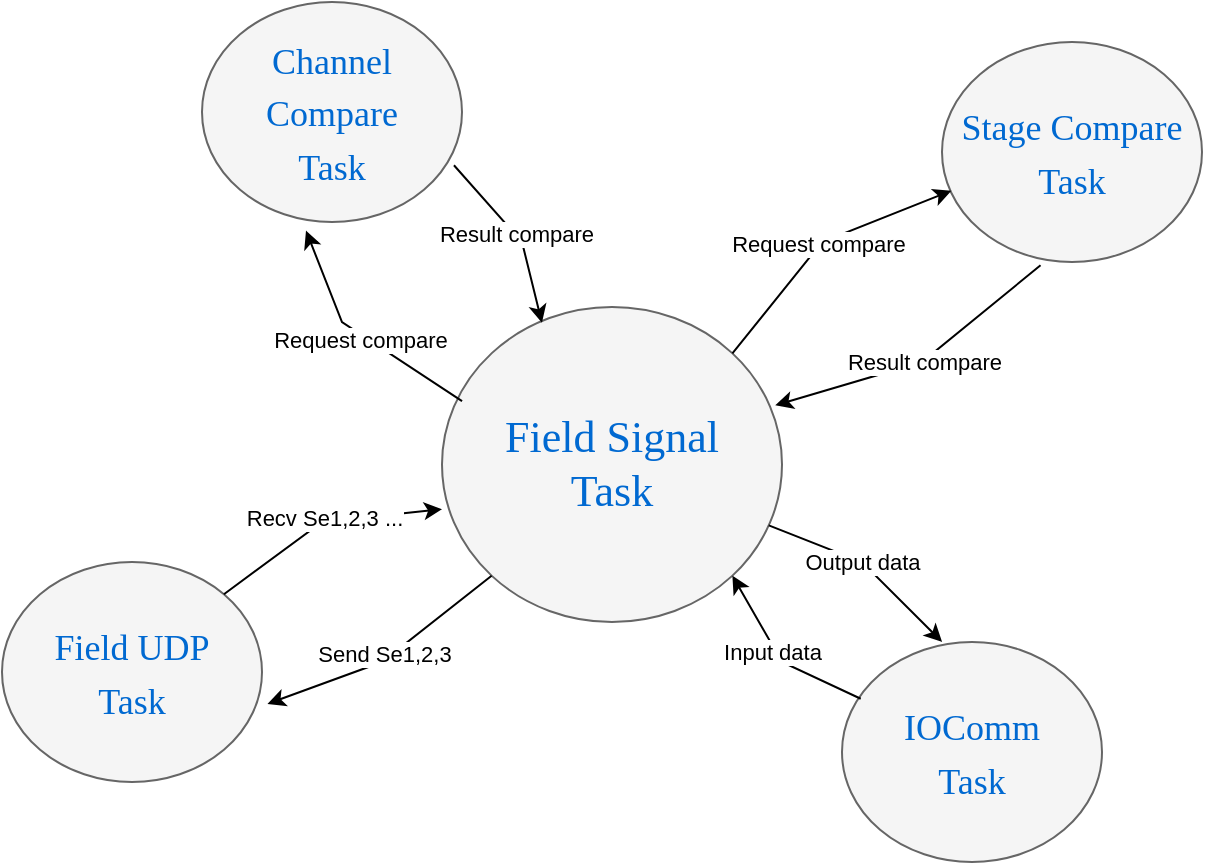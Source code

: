 <mxfile version="22.1.5" type="github" pages="6">
  <diagram name="Signal-Task-Context" id="dd472eb7-4b8b-5cd9-a60b-b15522922e76">
    <mxGraphModel dx="1125" dy="722" grid="1" gridSize="10" guides="1" tooltips="1" connect="1" arrows="1" fold="1" page="1" pageScale="1" pageWidth="1100" pageHeight="850" background="none" math="0" shadow="0">
      <root>
        <mxCell id="0" />
        <mxCell id="1" parent="0" />
        <mxCell id="374e34682ed331ee-1" value="Field Signal&lt;br&gt;Task" style="ellipse;whiteSpace=wrap;html=1;rounded=0;shadow=0;dashed=0;comic=0;fontFamily=Verdana;fontSize=22;fontColor=#0069D1;fillColor=#f5f5f5;strokeColor=#666666;" parent="1" vertex="1">
          <mxGeometry x="460" y="242.5" width="170" height="157.5" as="geometry" />
        </mxCell>
        <mxCell id="45236fa5f4b8e91a-6" value="&lt;font style=&quot;font-size: 18px;&quot;&gt;Channel Compare &lt;br&gt;Task&lt;/font&gt;" style="ellipse;whiteSpace=wrap;html=1;rounded=0;shadow=0;dashed=0;comic=0;fontFamily=Verdana;fontSize=22;fontColor=#0069D1;fillColor=#f5f5f5;strokeColor=#666666;" parent="1" vertex="1">
          <mxGeometry x="340" y="90" width="130" height="110" as="geometry" />
        </mxCell>
        <mxCell id="DyRFvoeUUXTJoBCo-EYL-1" value="&lt;font style=&quot;font-size: 18px;&quot;&gt;Stage Compare &lt;br&gt;Task&lt;/font&gt;" style="ellipse;whiteSpace=wrap;html=1;rounded=0;shadow=0;dashed=0;comic=0;fontFamily=Verdana;fontSize=22;fontColor=#0069D1;fillColor=#f5f5f5;strokeColor=#666666;" parent="1" vertex="1">
          <mxGeometry x="710" y="110" width="130" height="110" as="geometry" />
        </mxCell>
        <mxCell id="DyRFvoeUUXTJoBCo-EYL-2" value="&lt;font style=&quot;font-size: 18px;&quot;&gt;IOComm&lt;br&gt;Task&lt;/font&gt;" style="ellipse;whiteSpace=wrap;html=1;rounded=0;shadow=0;dashed=0;comic=0;fontFamily=Verdana;fontSize=22;fontColor=#0069D1;fillColor=#f5f5f5;strokeColor=#666666;" parent="1" vertex="1">
          <mxGeometry x="660" y="410" width="130" height="110" as="geometry" />
        </mxCell>
        <mxCell id="DyRFvoeUUXTJoBCo-EYL-6" value="&lt;font style=&quot;font-size: 18px;&quot;&gt;Field UDP&lt;br&gt;Task&lt;/font&gt;" style="ellipse;whiteSpace=wrap;html=1;rounded=0;shadow=0;dashed=0;comic=0;fontFamily=Verdana;fontSize=22;fontColor=#0069D1;fillColor=#f5f5f5;strokeColor=#666666;" parent="1" vertex="1">
          <mxGeometry x="240" y="370" width="130" height="110" as="geometry" />
        </mxCell>
        <mxCell id="DyRFvoeUUXTJoBCo-EYL-8" value="" style="endArrow=classic;html=1;rounded=0;entryX=0.036;entryY=0.676;entryDx=0;entryDy=0;entryPerimeter=0;exitX=1;exitY=0;exitDx=0;exitDy=0;" parent="1" source="374e34682ed331ee-1" target="DyRFvoeUUXTJoBCo-EYL-1" edge="1">
          <mxGeometry width="50" height="50" relative="1" as="geometry">
            <mxPoint x="520" y="330" as="sourcePoint" />
            <mxPoint x="570" y="280" as="targetPoint" />
            <Array as="points">
              <mxPoint x="650" y="210" />
            </Array>
          </mxGeometry>
        </mxCell>
        <mxCell id="DyRFvoeUUXTJoBCo-EYL-9" value="Request compare" style="edgeLabel;html=1;align=center;verticalAlign=middle;resizable=0;points=[];" parent="DyRFvoeUUXTJoBCo-EYL-8" vertex="1" connectable="0">
          <mxGeometry x="0.002" y="2" relative="1" as="geometry">
            <mxPoint y="1" as="offset" />
          </mxGeometry>
        </mxCell>
        <mxCell id="DyRFvoeUUXTJoBCo-EYL-10" value="" style="endArrow=classic;html=1;rounded=0;entryX=0.98;entryY=0.312;entryDx=0;entryDy=0;entryPerimeter=0;exitX=0.379;exitY=1.015;exitDx=0;exitDy=0;exitPerimeter=0;" parent="1" source="DyRFvoeUUXTJoBCo-EYL-1" target="374e34682ed331ee-1" edge="1">
          <mxGeometry width="50" height="50" relative="1" as="geometry">
            <mxPoint x="520" y="330" as="sourcePoint" />
            <mxPoint x="570" y="280" as="targetPoint" />
            <Array as="points">
              <mxPoint x="700" y="270" />
            </Array>
          </mxGeometry>
        </mxCell>
        <mxCell id="DyRFvoeUUXTJoBCo-EYL-11" value="Result compare" style="edgeLabel;html=1;align=center;verticalAlign=middle;resizable=0;points=[];" parent="DyRFvoeUUXTJoBCo-EYL-10" vertex="1" connectable="0">
          <mxGeometry x="-0.005" relative="1" as="geometry">
            <mxPoint as="offset" />
          </mxGeometry>
        </mxCell>
        <mxCell id="DyRFvoeUUXTJoBCo-EYL-12" value="" style="endArrow=classic;html=1;rounded=0;entryX=0.4;entryY=1.039;entryDx=0;entryDy=0;entryPerimeter=0;exitX=0.059;exitY=0.299;exitDx=0;exitDy=0;exitPerimeter=0;" parent="1" source="374e34682ed331ee-1" target="45236fa5f4b8e91a-6" edge="1">
          <mxGeometry width="50" height="50" relative="1" as="geometry">
            <mxPoint x="419" y="276" as="sourcePoint" />
            <mxPoint x="529" y="194" as="targetPoint" />
            <Array as="points">
              <mxPoint x="410" y="250" />
            </Array>
          </mxGeometry>
        </mxCell>
        <mxCell id="DyRFvoeUUXTJoBCo-EYL-13" value="Request compare" style="edgeLabel;html=1;align=center;verticalAlign=middle;resizable=0;points=[];" parent="DyRFvoeUUXTJoBCo-EYL-12" vertex="1" connectable="0">
          <mxGeometry x="0.002" y="2" relative="1" as="geometry">
            <mxPoint y="1" as="offset" />
          </mxGeometry>
        </mxCell>
        <mxCell id="DyRFvoeUUXTJoBCo-EYL-14" value="" style="endArrow=classic;html=1;rounded=0;entryX=0.294;entryY=0.05;entryDx=0;entryDy=0;entryPerimeter=0;exitX=0.969;exitY=0.742;exitDx=0;exitDy=0;exitPerimeter=0;" parent="1" source="45236fa5f4b8e91a-6" target="374e34682ed331ee-1" edge="1">
          <mxGeometry width="50" height="50" relative="1" as="geometry">
            <mxPoint x="769" y="232" as="sourcePoint" />
            <mxPoint x="637" y="302" as="targetPoint" />
            <Array as="points">
              <mxPoint x="500" y="210" />
            </Array>
          </mxGeometry>
        </mxCell>
        <mxCell id="DyRFvoeUUXTJoBCo-EYL-15" value="Result compare" style="edgeLabel;html=1;align=center;verticalAlign=middle;resizable=0;points=[];" parent="DyRFvoeUUXTJoBCo-EYL-14" vertex="1" connectable="0">
          <mxGeometry x="-0.005" relative="1" as="geometry">
            <mxPoint as="offset" />
          </mxGeometry>
        </mxCell>
        <mxCell id="DyRFvoeUUXTJoBCo-EYL-17" value="" style="endArrow=classic;html=1;rounded=0;exitX=0;exitY=1;exitDx=0;exitDy=0;entryX=1.021;entryY=0.645;entryDx=0;entryDy=0;entryPerimeter=0;" parent="1" source="374e34682ed331ee-1" target="DyRFvoeUUXTJoBCo-EYL-6" edge="1">
          <mxGeometry width="50" height="50" relative="1" as="geometry">
            <mxPoint x="520" y="330" as="sourcePoint" />
            <mxPoint x="570" y="280" as="targetPoint" />
            <Array as="points">
              <mxPoint x="430" y="420" />
            </Array>
          </mxGeometry>
        </mxCell>
        <mxCell id="DyRFvoeUUXTJoBCo-EYL-18" value="Send Se1,2,3" style="edgeLabel;html=1;align=center;verticalAlign=middle;resizable=0;points=[];" parent="DyRFvoeUUXTJoBCo-EYL-17" vertex="1" connectable="0">
          <mxGeometry x="0.019" y="-3" relative="1" as="geometry">
            <mxPoint as="offset" />
          </mxGeometry>
        </mxCell>
        <mxCell id="DyRFvoeUUXTJoBCo-EYL-21" value="" style="endArrow=classic;html=1;rounded=0;exitX=1;exitY=0;exitDx=0;exitDy=0;entryX=0;entryY=0.642;entryDx=0;entryDy=0;entryPerimeter=0;" parent="1" source="DyRFvoeUUXTJoBCo-EYL-6" target="374e34682ed331ee-1" edge="1">
          <mxGeometry width="50" height="50" relative="1" as="geometry">
            <mxPoint x="520" y="330" as="sourcePoint" />
            <mxPoint x="570" y="280" as="targetPoint" />
            <Array as="points">
              <mxPoint x="400" y="350" />
            </Array>
          </mxGeometry>
        </mxCell>
        <mxCell id="DyRFvoeUUXTJoBCo-EYL-22" value="Recv Se1,2,3 ..." style="edgeLabel;html=1;align=center;verticalAlign=middle;resizable=0;points=[];" parent="DyRFvoeUUXTJoBCo-EYL-21" vertex="1" connectable="0">
          <mxGeometry x="0.023" y="2" relative="1" as="geometry">
            <mxPoint as="offset" />
          </mxGeometry>
        </mxCell>
        <mxCell id="DyRFvoeUUXTJoBCo-EYL-23" value="" style="endArrow=classic;html=1;rounded=0;entryX=0.385;entryY=0;entryDx=0;entryDy=0;entryPerimeter=0;" parent="1" source="374e34682ed331ee-1" target="DyRFvoeUUXTJoBCo-EYL-2" edge="1">
          <mxGeometry width="50" height="50" relative="1" as="geometry">
            <mxPoint x="520" y="330" as="sourcePoint" />
            <mxPoint x="570" y="280" as="targetPoint" />
            <Array as="points">
              <mxPoint x="670" y="370" />
            </Array>
          </mxGeometry>
        </mxCell>
        <mxCell id="DyRFvoeUUXTJoBCo-EYL-24" value="Output data" style="edgeLabel;html=1;align=center;verticalAlign=middle;resizable=0;points=[];" parent="DyRFvoeUUXTJoBCo-EYL-23" vertex="1" connectable="0">
          <mxGeometry x="-0.066" relative="1" as="geometry">
            <mxPoint as="offset" />
          </mxGeometry>
        </mxCell>
        <mxCell id="DyRFvoeUUXTJoBCo-EYL-27" value="" style="endArrow=classic;html=1;rounded=0;exitX=0.072;exitY=0.258;exitDx=0;exitDy=0;exitPerimeter=0;entryX=1;entryY=1;entryDx=0;entryDy=0;" parent="1" source="DyRFvoeUUXTJoBCo-EYL-2" target="374e34682ed331ee-1" edge="1">
          <mxGeometry width="50" height="50" relative="1" as="geometry">
            <mxPoint x="520" y="330" as="sourcePoint" />
            <mxPoint x="570" y="280" as="targetPoint" />
            <Array as="points">
              <mxPoint x="630" y="420" />
            </Array>
          </mxGeometry>
        </mxCell>
        <mxCell id="DyRFvoeUUXTJoBCo-EYL-28" value="Input data" style="edgeLabel;html=1;align=center;verticalAlign=middle;resizable=0;points=[];" parent="DyRFvoeUUXTJoBCo-EYL-27" vertex="1" connectable="0">
          <mxGeometry x="0.095" y="2" relative="1" as="geometry">
            <mxPoint as="offset" />
          </mxGeometry>
        </mxCell>
      </root>
    </mxGraphModel>
  </diagram>
  <diagram id="-v4oI8v-hJuGYwdib2Qm" name="CPU-Module-Context00">
    <mxGraphModel dx="1125" dy="722" grid="1" gridSize="10" guides="1" tooltips="1" connect="1" arrows="1" fold="1" page="1" pageScale="1" pageWidth="827" pageHeight="1169" math="0" shadow="0">
      <root>
        <mxCell id="0" />
        <mxCell id="1" parent="0" />
        <mxCell id="pTpOuVYZRiN1V0zzn0kQ-1" value="CPU&lt;br&gt;Module" style="ellipse;whiteSpace=wrap;html=1;rounded=0;shadow=0;dashed=0;comic=0;fontFamily=Verdana;fontSize=22;fontColor=#0069D1;fillColor=#f5f5f5;strokeColor=#666666;" parent="1" vertex="1">
          <mxGeometry x="358" y="242.5" width="170" height="157.5" as="geometry" />
        </mxCell>
        <mxCell id="pTpOuVYZRiN1V0zzn0kQ-27" value="신호 제어&lt;br&gt;Task" style="rounded=0;whiteSpace=wrap;html=1;" parent="1" vertex="1">
          <mxGeometry x="408" y="490" width="120" height="60" as="geometry" />
        </mxCell>
        <mxCell id="pTpOuVYZRiN1V0zzn0kQ-28" value="UDP 통신&lt;br&gt;Task" style="rounded=0;whiteSpace=wrap;html=1;" parent="1" vertex="1">
          <mxGeometry x="200" y="410" width="120" height="60" as="geometry" />
        </mxCell>
        <mxCell id="pTpOuVYZRiN1V0zzn0kQ-29" value="채널 간 비교&lt;br&gt;Task" style="rounded=0;whiteSpace=wrap;html=1;" parent="1" vertex="1">
          <mxGeometry x="218" y="135" width="120" height="60" as="geometry" />
        </mxCell>
        <mxCell id="pTpOuVYZRiN1V0zzn0kQ-30" value="계 간 비교&lt;br&gt;Task" style="rounded=0;whiteSpace=wrap;html=1;" parent="1" vertex="1">
          <mxGeometry x="580" y="170" width="120" height="60" as="geometry" />
        </mxCell>
        <mxCell id="pTpOuVYZRiN1V0zzn0kQ-31" value="IO 입출력&lt;br&gt;Task" style="rounded=0;whiteSpace=wrap;html=1;" parent="1" vertex="1">
          <mxGeometry x="592.61" y="410" width="120" height="60" as="geometry" />
        </mxCell>
        <mxCell id="pTpOuVYZRiN1V0zzn0kQ-32" value="온습도 체크&lt;br&gt;Task" style="rounded=0;whiteSpace=wrap;html=1;" parent="1" vertex="1">
          <mxGeometry x="414" y="100" width="120" height="60" as="geometry" />
        </mxCell>
        <mxCell id="pTpOuVYZRiN1V0zzn0kQ-33" value="시스템 모니터&lt;br&gt;Task" style="rounded=0;whiteSpace=wrap;html=1;" parent="1" vertex="1">
          <mxGeometry x="138" y="260" width="120" height="60" as="geometry" />
        </mxCell>
        <mxCell id="txmBMIRHUDVyEWE7kgNq-1" value="" style="endArrow=none;html=1;rounded=0;exitX=0.617;exitY=0;exitDx=0;exitDy=0;exitPerimeter=0;entryX=0.012;entryY=0.651;entryDx=0;entryDy=0;entryPerimeter=0;" parent="1" source="pTpOuVYZRiN1V0zzn0kQ-28" target="pTpOuVYZRiN1V0zzn0kQ-1" edge="1">
          <mxGeometry width="50" height="50" relative="1" as="geometry">
            <mxPoint x="270" y="430" as="sourcePoint" />
            <mxPoint x="370" y="340" as="targetPoint" />
          </mxGeometry>
        </mxCell>
        <mxCell id="txmBMIRHUDVyEWE7kgNq-2" value="" style="endArrow=none;html=1;rounded=0;exitX=1;exitY=0.5;exitDx=0;exitDy=0;entryX=0.012;entryY=0.365;entryDx=0;entryDy=0;entryPerimeter=0;" parent="1" source="pTpOuVYZRiN1V0zzn0kQ-33" target="pTpOuVYZRiN1V0zzn0kQ-1" edge="1">
          <mxGeometry width="50" height="50" relative="1" as="geometry">
            <mxPoint x="284" y="298" as="sourcePoint" />
            <mxPoint x="370" y="233" as="targetPoint" />
          </mxGeometry>
        </mxCell>
        <mxCell id="txmBMIRHUDVyEWE7kgNq-3" value="" style="endArrow=none;html=1;rounded=0;exitX=1;exitY=0.5;exitDx=0;exitDy=0;entryX=0.176;entryY=0.105;entryDx=0;entryDy=0;entryPerimeter=0;" parent="1" source="pTpOuVYZRiN1V0zzn0kQ-29" target="pTpOuVYZRiN1V0zzn0kQ-1" edge="1">
          <mxGeometry width="50" height="50" relative="1" as="geometry">
            <mxPoint x="268" y="300" as="sourcePoint" />
            <mxPoint x="370" y="310" as="targetPoint" />
          </mxGeometry>
        </mxCell>
        <mxCell id="txmBMIRHUDVyEWE7kgNq-4" value="" style="endArrow=none;html=1;rounded=0;exitX=0.45;exitY=1.017;exitDx=0;exitDy=0;entryX=0.606;entryY=0.01;entryDx=0;entryDy=0;entryPerimeter=0;exitPerimeter=0;" parent="1" source="pTpOuVYZRiN1V0zzn0kQ-32" target="pTpOuVYZRiN1V0zzn0kQ-1" edge="1">
          <mxGeometry width="50" height="50" relative="1" as="geometry">
            <mxPoint x="348" y="175" as="sourcePoint" />
            <mxPoint x="398" y="269" as="targetPoint" />
          </mxGeometry>
        </mxCell>
        <mxCell id="txmBMIRHUDVyEWE7kgNq-6" value="" style="endArrow=none;html=1;rounded=0;exitX=0;exitY=0.5;exitDx=0;exitDy=0;entryX=0.935;entryY=0.257;entryDx=0;entryDy=0;entryPerimeter=0;" parent="1" source="pTpOuVYZRiN1V0zzn0kQ-30" target="pTpOuVYZRiN1V0zzn0kQ-1" edge="1">
          <mxGeometry width="50" height="50" relative="1" as="geometry">
            <mxPoint x="478" y="171" as="sourcePoint" />
            <mxPoint x="471" y="254" as="targetPoint" />
          </mxGeometry>
        </mxCell>
        <mxCell id="txmBMIRHUDVyEWE7kgNq-7" value="" style="endArrow=none;html=1;rounded=0;exitX=0;exitY=0.5;exitDx=0;exitDy=0;" parent="1" source="pTpOuVYZRiN1V0zzn0kQ-31" target="pTpOuVYZRiN1V0zzn0kQ-1" edge="1">
          <mxGeometry width="50" height="50" relative="1" as="geometry">
            <mxPoint x="610" y="250" as="sourcePoint" />
            <mxPoint x="527" y="293" as="targetPoint" />
          </mxGeometry>
        </mxCell>
        <mxCell id="txmBMIRHUDVyEWE7kgNq-8" value="" style="endArrow=none;html=1;rounded=0;exitX=0.5;exitY=0;exitDx=0;exitDy=0;entryX=0.5;entryY=1;entryDx=0;entryDy=0;" parent="1" source="pTpOuVYZRiN1V0zzn0kQ-27" target="pTpOuVYZRiN1V0zzn0kQ-1" edge="1">
          <mxGeometry width="50" height="50" relative="1" as="geometry">
            <mxPoint x="603" y="419" as="sourcePoint" />
            <mxPoint x="525" y="373" as="targetPoint" />
          </mxGeometry>
        </mxCell>
        <mxCell id="txmBMIRHUDVyEWE7kgNq-9" value="모듈 설정&lt;br&gt;Task" style="rounded=0;whiteSpace=wrap;html=1;" parent="1" vertex="1">
          <mxGeometry x="620" y="280" width="120" height="60" as="geometry" />
        </mxCell>
        <mxCell id="txmBMIRHUDVyEWE7kgNq-10" value="" style="endArrow=none;html=1;rounded=0;exitX=0;exitY=0.5;exitDx=0;exitDy=0;entryX=1;entryY=0.5;entryDx=0;entryDy=0;" parent="1" source="txmBMIRHUDVyEWE7kgNq-9" target="pTpOuVYZRiN1V0zzn0kQ-1" edge="1">
          <mxGeometry width="50" height="50" relative="1" as="geometry">
            <mxPoint x="620" y="129" as="sourcePoint" />
            <mxPoint x="518" y="251" as="targetPoint" />
          </mxGeometry>
        </mxCell>
      </root>
    </mxGraphModel>
  </diagram>
  <diagram id="1-F0RAIBBJJ2dLUXaFQl" name="CPU-Module-Context01">
    <mxGraphModel dx="1125" dy="722" grid="1" gridSize="10" guides="1" tooltips="1" connect="1" arrows="1" fold="1" page="1" pageScale="1" pageWidth="827" pageHeight="1169" math="0" shadow="0">
      <root>
        <mxCell id="0" />
        <mxCell id="1" parent="0" />
        <mxCell id="__h1k2DaobeTYKF2tzdN-3" value="CPU Module" style="swimlane;whiteSpace=wrap;html=1;" parent="1" vertex="1">
          <mxGeometry x="109" y="80" width="398" height="310" as="geometry" />
        </mxCell>
        <mxCell id="9DnNoYh3YBwlU-kBb60O-15" value="온습도 체크" style="swimlane;whiteSpace=wrap;html=1;startSize=62;" parent="__h1k2DaobeTYKF2tzdN-3" vertex="1">
          <mxGeometry x="136" y="220" width="120" height="80" as="geometry">
            <mxRectangle x="120" y="118" width="120" height="30" as="alternateBounds" />
          </mxGeometry>
        </mxCell>
        <mxCell id="9DnNoYh3YBwlU-kBb60O-11" value="IO모듈 입출력" style="swimlane;whiteSpace=wrap;html=1;startSize=62;" parent="__h1k2DaobeTYKF2tzdN-3" vertex="1">
          <mxGeometry x="264" y="130" width="120" height="80" as="geometry">
            <mxRectangle x="120" y="118" width="120" height="30" as="alternateBounds" />
          </mxGeometry>
        </mxCell>
        <mxCell id="9DnNoYh3YBwlU-kBb60O-16" value="시스템 모니터&lt;br&gt;계절체" style="swimlane;whiteSpace=wrap;html=1;startSize=62;" parent="__h1k2DaobeTYKF2tzdN-3" vertex="1">
          <mxGeometry x="264" y="220" width="120" height="80" as="geometry">
            <mxRectangle x="120" y="118" width="120" height="30" as="alternateBounds" />
          </mxGeometry>
        </mxCell>
        <mxCell id="9DnNoYh3YBwlU-kBb60O-3" value="신호제어" style="swimlane;whiteSpace=wrap;html=1;startSize=62;" parent="1" vertex="1">
          <mxGeometry x="120" y="118" width="120" height="80" as="geometry">
            <mxRectangle x="120" y="118" width="120" height="30" as="alternateBounds" />
          </mxGeometry>
        </mxCell>
        <mxCell id="9DnNoYh3YBwlU-kBb60O-9" value="채널간 data 비교" style="swimlane;whiteSpace=wrap;html=1;startSize=62;" parent="1" vertex="1">
          <mxGeometry x="248" y="118" width="120" height="80" as="geometry">
            <mxRectangle x="120" y="118" width="120" height="30" as="alternateBounds" />
          </mxGeometry>
        </mxCell>
        <mxCell id="9DnNoYh3YBwlU-kBb60O-10" value="계간 data 비교" style="swimlane;whiteSpace=wrap;html=1;startSize=62;" parent="1" vertex="1">
          <mxGeometry x="376" y="118" width="120" height="80" as="geometry">
            <mxRectangle x="120" y="118" width="120" height="30" as="alternateBounds" />
          </mxGeometry>
        </mxCell>
        <mxCell id="9DnNoYh3YBwlU-kBb60O-13" value="CPU모듈 설정" style="swimlane;whiteSpace=wrap;html=1;startSize=62;" parent="1" vertex="1">
          <mxGeometry x="120" y="209" width="120" height="80" as="geometry">
            <mxRectangle x="120" y="118" width="120" height="30" as="alternateBounds" />
          </mxGeometry>
        </mxCell>
        <mxCell id="9DnNoYh3YBwlU-kBb60O-14" value="UDP 송수신" style="swimlane;whiteSpace=wrap;html=1;startSize=62;" parent="1" vertex="1">
          <mxGeometry x="248" y="209" width="120" height="80" as="geometry">
            <mxRectangle x="120" y="118" width="120" height="30" as="alternateBounds" />
          </mxGeometry>
        </mxCell>
        <mxCell id="9DnNoYh3YBwlU-kBb60O-17" value="DB 입력 및 설정" style="swimlane;whiteSpace=wrap;html=1;startSize=62;" parent="1" vertex="1">
          <mxGeometry x="119" y="300" width="120" height="80" as="geometry">
            <mxRectangle x="120" y="118" width="120" height="30" as="alternateBounds" />
          </mxGeometry>
        </mxCell>
      </root>
    </mxGraphModel>
  </diagram>
  <diagram id="CHEzE85NZ97Uv7l-En9l" name="Init Hardware">
    <mxGraphModel dx="1125" dy="722" grid="1" gridSize="10" guides="1" tooltips="1" connect="1" arrows="1" fold="1" page="1" pageScale="1" pageWidth="827" pageHeight="1169" math="0" shadow="0">
      <root>
        <mxCell id="0" />
        <mxCell id="1" parent="0" />
        <mxCell id="HlnMLlE-UpM2gQ3mRA2n-3" value="Initialize CPU Module&lt;br&gt;Initialize Hardware" style="swimlane;whiteSpace=wrap;html=1;startSize=40;" parent="1" vertex="1">
          <mxGeometry x="220" y="100" width="210" height="360" as="geometry" />
        </mxCell>
        <mxCell id="HlnMLlE-UpM2gQ3mRA2n-4" value="Initialize RCC" style="rounded=0;whiteSpace=wrap;html=1;" parent="HlnMLlE-UpM2gQ3mRA2n-3" vertex="1">
          <mxGeometry x="20" y="57" width="170" height="30" as="geometry" />
        </mxCell>
        <mxCell id="HlnMLlE-UpM2gQ3mRA2n-5" value="Initialize GPIO" style="rounded=0;whiteSpace=wrap;html=1;" parent="1" vertex="1">
          <mxGeometry x="239" y="200" width="170" height="30" as="geometry" />
        </mxCell>
        <mxCell id="HlnMLlE-UpM2gQ3mRA2n-6" value="Initialize UART" style="rounded=0;whiteSpace=wrap;html=1;" parent="1" vertex="1">
          <mxGeometry x="238" y="242" width="170" height="30" as="geometry" />
        </mxCell>
        <mxCell id="HlnMLlE-UpM2gQ3mRA2n-7" value="Initialize CAN" style="rounded=0;whiteSpace=wrap;html=1;" parent="1" vertex="1">
          <mxGeometry x="238" y="285" width="170" height="30" as="geometry" />
        </mxCell>
        <mxCell id="HlnMLlE-UpM2gQ3mRA2n-8" value="Initialize SPI" style="rounded=0;whiteSpace=wrap;html=1;" parent="1" vertex="1">
          <mxGeometry x="237" y="328" width="170" height="30" as="geometry" />
        </mxCell>
        <mxCell id="HlnMLlE-UpM2gQ3mRA2n-9" value="Initialize RTC" style="rounded=0;whiteSpace=wrap;html=1;" parent="1" vertex="1">
          <mxGeometry x="237" y="372" width="170" height="30" as="geometry" />
        </mxCell>
        <mxCell id="HlnMLlE-UpM2gQ3mRA2n-10" value="Initialize Timer" style="rounded=0;whiteSpace=wrap;html=1;" parent="1" vertex="1">
          <mxGeometry x="237" y="414" width="170" height="30" as="geometry" />
        </mxCell>
      </root>
    </mxGraphModel>
  </diagram>
  <diagram id="tbSSoe9PW7t2vY1x2LAe" name="Overall-Sw-Structure">
    <mxGraphModel dx="1125" dy="722" grid="1" gridSize="10" guides="1" tooltips="1" connect="1" arrows="1" fold="1" page="1" pageScale="1" pageWidth="827" pageHeight="1169" math="0" shadow="0">
      <root>
        <mxCell id="0" />
        <mxCell id="1" parent="0" />
        <mxCell id="1vFXesZBgT-xwvv1jr3c-1" value="EABS Software" style="rounded=0;whiteSpace=wrap;html=1;" parent="1" vertex="1">
          <mxGeometry x="330" y="210" width="120" height="60" as="geometry" />
        </mxCell>
        <mxCell id="1vFXesZBgT-xwvv1jr3c-2" value="" style="endArrow=none;html=1;rounded=0;entryX=0.5;entryY=1;entryDx=0;entryDy=0;" parent="1" target="1vFXesZBgT-xwvv1jr3c-1" edge="1">
          <mxGeometry width="50" height="50" relative="1" as="geometry">
            <mxPoint x="290" y="350" as="sourcePoint" />
            <mxPoint x="440" y="380" as="targetPoint" />
            <Array as="points">
              <mxPoint x="290" y="290" />
              <mxPoint x="390" y="290" />
            </Array>
          </mxGeometry>
        </mxCell>
        <mxCell id="1vFXesZBgT-xwvv1jr3c-3" value="CPU Module SW" style="rounded=0;whiteSpace=wrap;html=1;" parent="1" vertex="1">
          <mxGeometry x="230" y="320" width="120" height="60" as="geometry" />
        </mxCell>
        <mxCell id="1vFXesZBgT-xwvv1jr3c-4" value="IO Module SW" style="rounded=0;whiteSpace=wrap;html=1;" parent="1" vertex="1">
          <mxGeometry x="430" y="320" width="120" height="60" as="geometry" />
        </mxCell>
        <mxCell id="1vFXesZBgT-xwvv1jr3c-5" value="" style="endArrow=none;html=1;rounded=0;entryX=0.5;entryY=1;entryDx=0;entryDy=0;exitX=0.5;exitY=0;exitDx=0;exitDy=0;" parent="1" source="1vFXesZBgT-xwvv1jr3c-4" target="1vFXesZBgT-xwvv1jr3c-1" edge="1">
          <mxGeometry width="50" height="50" relative="1" as="geometry">
            <mxPoint x="300" y="360" as="sourcePoint" />
            <mxPoint x="400" y="260" as="targetPoint" />
            <Array as="points">
              <mxPoint x="490" y="290" />
              <mxPoint x="390" y="290" />
            </Array>
          </mxGeometry>
        </mxCell>
      </root>
    </mxGraphModel>
  </diagram>
  <diagram id="OxMTbYcufrYjLAg1SsAt" name="하드웨어-초기화-구조">
    <mxGraphModel dx="1125" dy="722" grid="1" gridSize="10" guides="1" tooltips="1" connect="1" arrows="1" fold="1" page="1" pageScale="1" pageWidth="827" pageHeight="1169" math="0" shadow="0">
      <root>
        <mxCell id="0" />
        <mxCell id="1" parent="0" />
      </root>
    </mxGraphModel>
  </diagram>
</mxfile>
